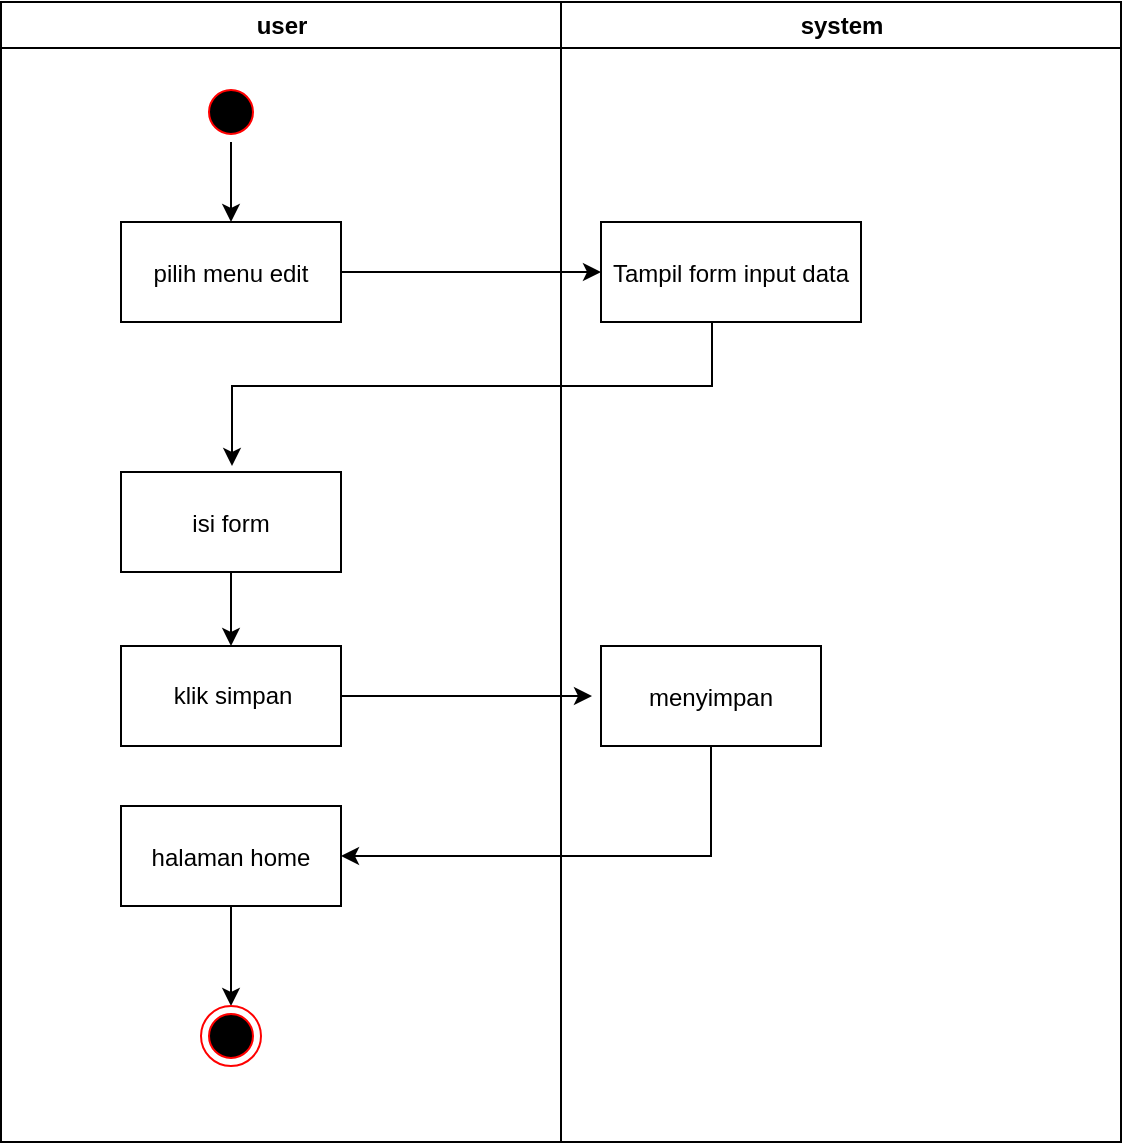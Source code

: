 <mxfile version="14.5.1" type="device"><diagram name="Page-1" id="e7e014a7-5840-1c2e-5031-d8a46d1fe8dd"><mxGraphModel dx="473" dy="705" grid="1" gridSize="10" guides="1" tooltips="1" connect="1" arrows="1" fold="1" page="1" pageScale="1" pageWidth="1169" pageHeight="826" background="#ffffff" math="0" shadow="0"><root><mxCell id="0"/><mxCell id="1" parent="0"/><mxCell id="2" value="user" style="swimlane;whiteSpace=wrap" parent="1" vertex="1"><mxGeometry x="164.5" y="128" width="280" height="570" as="geometry"/></mxCell><mxCell id="Vu26YWIjYdNz32l_EF_T-42" style="edgeStyle=orthogonalEdgeStyle;rounded=0;orthogonalLoop=1;jettySize=auto;html=1;entryX=0.5;entryY=0;entryDx=0;entryDy=0;" edge="1" parent="2" source="5" target="7"><mxGeometry relative="1" as="geometry"/></mxCell><mxCell id="5" value="" style="ellipse;shape=startState;fillColor=#000000;strokeColor=#ff0000;" parent="2" vertex="1"><mxGeometry x="100" y="40" width="30" height="30" as="geometry"/></mxCell><mxCell id="7" value="pilih menu edit" style="" parent="2" vertex="1"><mxGeometry x="60" y="110" width="110" height="50" as="geometry"/></mxCell><mxCell id="Vu26YWIjYdNz32l_EF_T-55" style="edgeStyle=orthogonalEdgeStyle;rounded=0;orthogonalLoop=1;jettySize=auto;html=1;entryX=0.5;entryY=0;entryDx=0;entryDy=0;" edge="1" parent="2" source="8" target="Vu26YWIjYdNz32l_EF_T-54"><mxGeometry relative="1" as="geometry"/></mxCell><mxCell id="8" value="isi form" style="" parent="2" vertex="1"><mxGeometry x="60" y="235" width="110" height="50" as="geometry"/></mxCell><mxCell id="Vu26YWIjYdNz32l_EF_T-53" style="edgeStyle=orthogonalEdgeStyle;rounded=0;orthogonalLoop=1;jettySize=auto;html=1;entryX=0.5;entryY=0;entryDx=0;entryDy=0;" edge="1" parent="2" source="10" target="Vu26YWIjYdNz32l_EF_T-51"><mxGeometry relative="1" as="geometry"/></mxCell><mxCell id="10" value="halaman home" style="" parent="2" vertex="1"><mxGeometry x="60" y="402" width="110" height="50" as="geometry"/></mxCell><mxCell id="Vu26YWIjYdNz32l_EF_T-51" value="" style="ellipse;html=1;shape=endState;fillColor=#000000;strokeColor=#ff0000;" vertex="1" parent="2"><mxGeometry x="100" y="502" width="30" height="30" as="geometry"/></mxCell><mxCell id="Vu26YWIjYdNz32l_EF_T-54" value="klik simpan" style="html=1;" vertex="1" parent="2"><mxGeometry x="60" y="322" width="110" height="50" as="geometry"/></mxCell><mxCell id="3" value="system" style="swimlane;whiteSpace=wrap;startSize=23;" parent="1" vertex="1"><mxGeometry x="444.5" y="128" width="280" height="570" as="geometry"/></mxCell><mxCell id="15" value="Tampil form input data" style="" parent="3" vertex="1"><mxGeometry x="20" y="110" width="130" height="50" as="geometry"/></mxCell><mxCell id="18" value="menyimpan" style="" parent="3" vertex="1"><mxGeometry x="20" y="322" width="110" height="50" as="geometry"/></mxCell><mxCell id="Vu26YWIjYdNz32l_EF_T-43" style="edgeStyle=orthogonalEdgeStyle;rounded=0;orthogonalLoop=1;jettySize=auto;html=1;entryX=0;entryY=0.5;entryDx=0;entryDy=0;" edge="1" parent="1" source="7" target="15"><mxGeometry relative="1" as="geometry"/></mxCell><mxCell id="Vu26YWIjYdNz32l_EF_T-45" style="edgeStyle=orthogonalEdgeStyle;rounded=0;orthogonalLoop=1;jettySize=auto;html=1;" edge="1" parent="1" source="15"><mxGeometry relative="1" as="geometry"><mxPoint x="280" y="360" as="targetPoint"/><Array as="points"><mxPoint x="520" y="320"/><mxPoint x="280" y="320"/></Array></mxGeometry></mxCell><mxCell id="Vu26YWIjYdNz32l_EF_T-48" style="edgeStyle=orthogonalEdgeStyle;rounded=0;orthogonalLoop=1;jettySize=auto;html=1;" edge="1" parent="1" source="18" target="10"><mxGeometry relative="1" as="geometry"><mxPoint x="520" y="450" as="targetPoint"/><Array as="points"><mxPoint x="519" y="555"/></Array></mxGeometry></mxCell><mxCell id="Vu26YWIjYdNz32l_EF_T-56" style="edgeStyle=orthogonalEdgeStyle;rounded=0;orthogonalLoop=1;jettySize=auto;html=1;" edge="1" parent="1" source="Vu26YWIjYdNz32l_EF_T-54"><mxGeometry relative="1" as="geometry"><mxPoint x="460" y="475" as="targetPoint"/></mxGeometry></mxCell></root></mxGraphModel></diagram></mxfile>